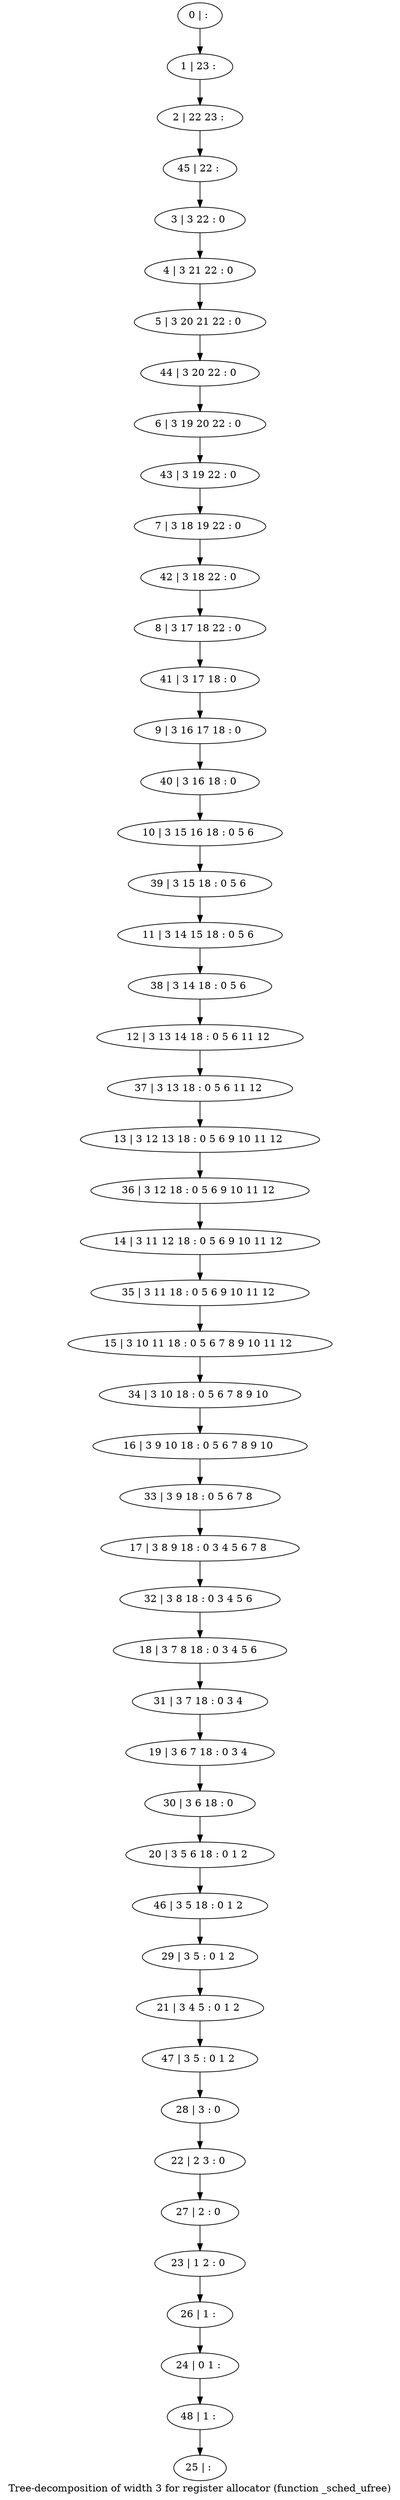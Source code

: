 digraph G {
graph [label="Tree-decomposition of width 3 for register allocator (function _sched_ufree)"]
0[label="0 | : "];
1[label="1 | 23 : "];
2[label="2 | 22 23 : "];
3[label="3 | 3 22 : 0 "];
4[label="4 | 3 21 22 : 0 "];
5[label="5 | 3 20 21 22 : 0 "];
6[label="6 | 3 19 20 22 : 0 "];
7[label="7 | 3 18 19 22 : 0 "];
8[label="8 | 3 17 18 22 : 0 "];
9[label="9 | 3 16 17 18 : 0 "];
10[label="10 | 3 15 16 18 : 0 5 6 "];
11[label="11 | 3 14 15 18 : 0 5 6 "];
12[label="12 | 3 13 14 18 : 0 5 6 11 12 "];
13[label="13 | 3 12 13 18 : 0 5 6 9 10 11 12 "];
14[label="14 | 3 11 12 18 : 0 5 6 9 10 11 12 "];
15[label="15 | 3 10 11 18 : 0 5 6 7 8 9 10 11 12 "];
16[label="16 | 3 9 10 18 : 0 5 6 7 8 9 10 "];
17[label="17 | 3 8 9 18 : 0 3 4 5 6 7 8 "];
18[label="18 | 3 7 8 18 : 0 3 4 5 6 "];
19[label="19 | 3 6 7 18 : 0 3 4 "];
20[label="20 | 3 5 6 18 : 0 1 2 "];
21[label="21 | 3 4 5 : 0 1 2 "];
22[label="22 | 2 3 : 0 "];
23[label="23 | 1 2 : 0 "];
24[label="24 | 0 1 : "];
25[label="25 | : "];
26[label="26 | 1 : "];
27[label="27 | 2 : 0 "];
28[label="28 | 3 : 0 "];
29[label="29 | 3 5 : 0 1 2 "];
30[label="30 | 3 6 18 : 0 "];
31[label="31 | 3 7 18 : 0 3 4 "];
32[label="32 | 3 8 18 : 0 3 4 5 6 "];
33[label="33 | 3 9 18 : 0 5 6 7 8 "];
34[label="34 | 3 10 18 : 0 5 6 7 8 9 10 "];
35[label="35 | 3 11 18 : 0 5 6 9 10 11 12 "];
36[label="36 | 3 12 18 : 0 5 6 9 10 11 12 "];
37[label="37 | 3 13 18 : 0 5 6 11 12 "];
38[label="38 | 3 14 18 : 0 5 6 "];
39[label="39 | 3 15 18 : 0 5 6 "];
40[label="40 | 3 16 18 : 0 "];
41[label="41 | 3 17 18 : 0 "];
42[label="42 | 3 18 22 : 0 "];
43[label="43 | 3 19 22 : 0 "];
44[label="44 | 3 20 22 : 0 "];
45[label="45 | 22 : "];
46[label="46 | 3 5 18 : 0 1 2 "];
47[label="47 | 3 5 : 0 1 2 "];
48[label="48 | 1 : "];
0->1 ;
1->2 ;
3->4 ;
4->5 ;
26->24 ;
23->26 ;
27->23 ;
22->27 ;
28->22 ;
29->21 ;
30->20 ;
19->30 ;
31->19 ;
18->31 ;
32->18 ;
17->32 ;
33->17 ;
16->33 ;
34->16 ;
15->34 ;
35->15 ;
14->35 ;
36->14 ;
13->36 ;
37->13 ;
12->37 ;
38->12 ;
11->38 ;
39->11 ;
10->39 ;
40->10 ;
9->40 ;
41->9 ;
8->41 ;
42->8 ;
7->42 ;
43->7 ;
6->43 ;
44->6 ;
5->44 ;
45->3 ;
2->45 ;
46->29 ;
20->46 ;
47->28 ;
21->47 ;
48->25 ;
24->48 ;
}
